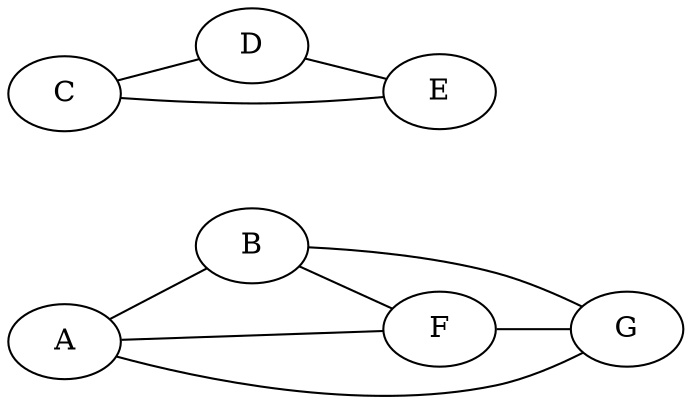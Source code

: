 graph {
    rankdir=LR;

    A -- B;
    A -- G;
    A -- F;
    B -- G;
    B -- F;
    F -- G;

    C -- D;
    D -- E;
    C -- E;
}

